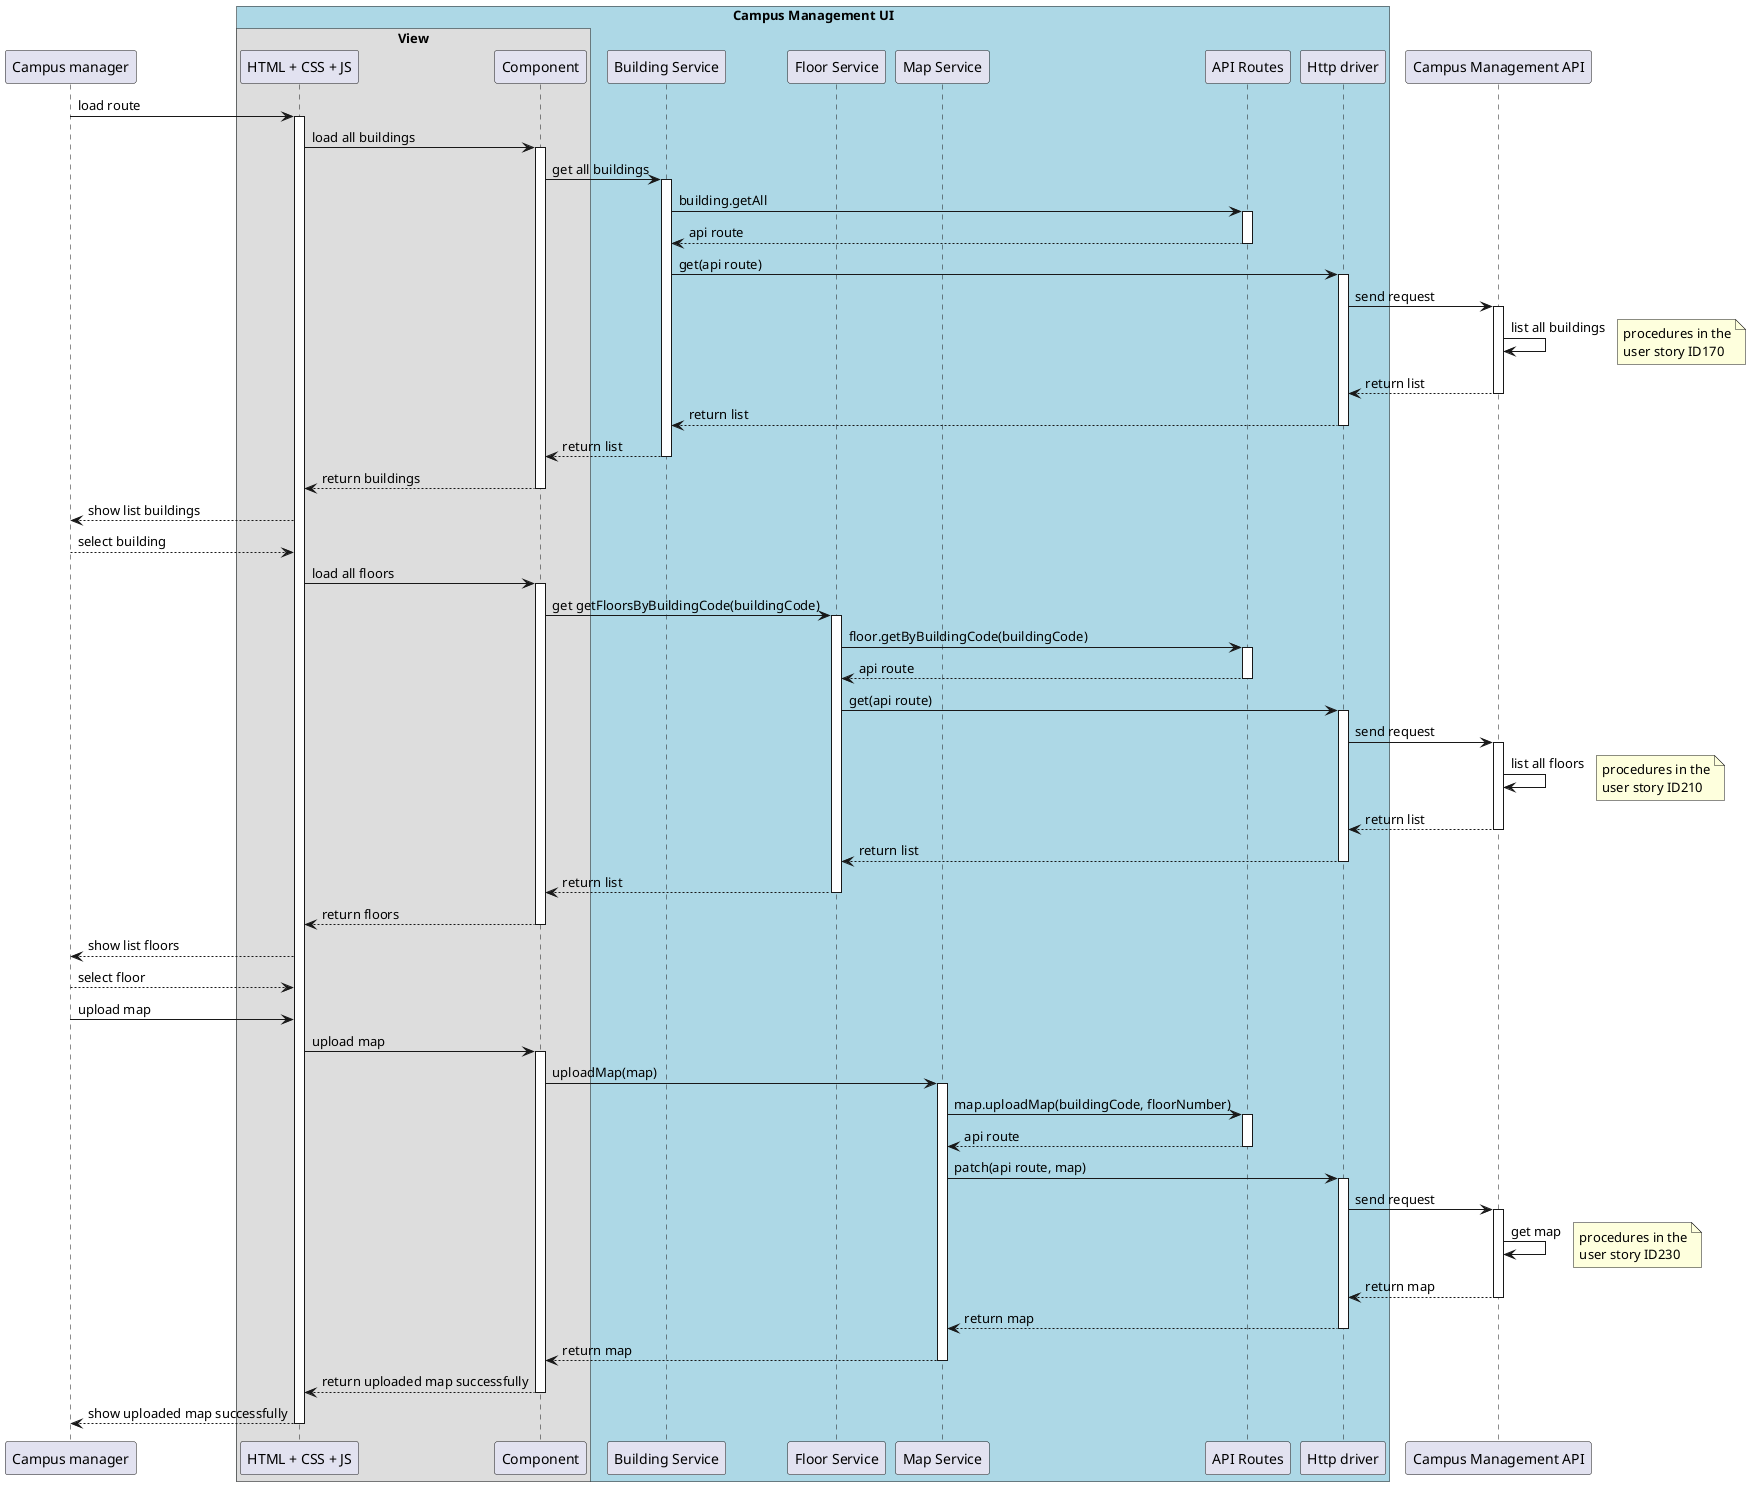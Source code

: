 @startuml SD Lv3

!pragma teoz true

participant "Campus manager" as Campus
box "Campus Management UI" #LightBlue

    box "View"
        participant "HTML + CSS + JS" as html
        participant "Component" as component
    end box
    participant "Building Service" as buildingService
    participant "Floor Service" as floorService
    participant "Map Service" as mapService
    participant "API Routes" as API_ROUTES
    participant "Http driver" as http

end box
participant "Campus Management API" as CampusAPI


Campus -> html : load route
activate html

    html -> component : load all buildings
    activate component

        component -> buildingService : get all buildings
        activate buildingService

            buildingService -> API_ROUTES : building.getAll
            activate API_ROUTES

            API_ROUTES --> buildingService : api route
            deactivate API_ROUTES

            buildingService -> http : get(api route)
            activate http

                http -> CampusAPI : send request
                activate CampusAPI

                    CampusAPI -> CampusAPI : list all buildings
                    note right : procedures in the\nuser story ID170
                    
                CampusAPI --> http : return list
                deactivate CampusAPI

            http --> buildingService : return list
            deactivate http

        buildingService --> component : return list
        deactivate buildingService

    component --> html : return buildings
    deactivate component

html --> Campus : show list buildings

Campus --> html : select building

    html -> component : load all floors
    activate component

        component -> floorService : get getFloorsByBuildingCode(buildingCode)
        activate floorService

            floorService -> API_ROUTES : floor.getByBuildingCode(buildingCode)
            activate API_ROUTES

            API_ROUTES --> floorService : api route
            deactivate API_ROUTES

            floorService -> http : get(api route)
            activate http

                http -> CampusAPI : send request
                activate CampusAPI

                    CampusAPI -> CampusAPI : list all floors
                    note right : procedures in the\nuser story ID210
                    
                CampusAPI --> http : return list
                deactivate CampusAPI

            http --> floorService : return list
            deactivate http

        floorService --> component : return list
        deactivate floorService
    
    component --> html : return floors
    deactivate component

html --> Campus : show list floors

Campus --> html : select floor

Campus -> html : upload map

    html -> component : upload map
    activate component

        component -> mapService : uploadMap(map)
        activate mapService

            mapService -> API_ROUTES : map.uploadMap(buildingCode, floorNumber)
            activate API_ROUTES

            API_ROUTES --> mapService : api route
            deactivate API_ROUTES

            mapService -> http : patch(api route, map)
            activate http

                http -> CampusAPI : send request
                activate CampusAPI

                    CampusAPI -> CampusAPI : get map
                    note right : procedures in the\nuser story ID230
                    
                CampusAPI --> http : return map
                deactivate CampusAPI

            http --> mapService : return map
            deactivate http

        mapService --> component : return map
        deactivate mapService

    component --> html : return uploaded map successfully
    deactivate component

html --> Campus : show uploaded map successfully
deactivate html


@enduml
